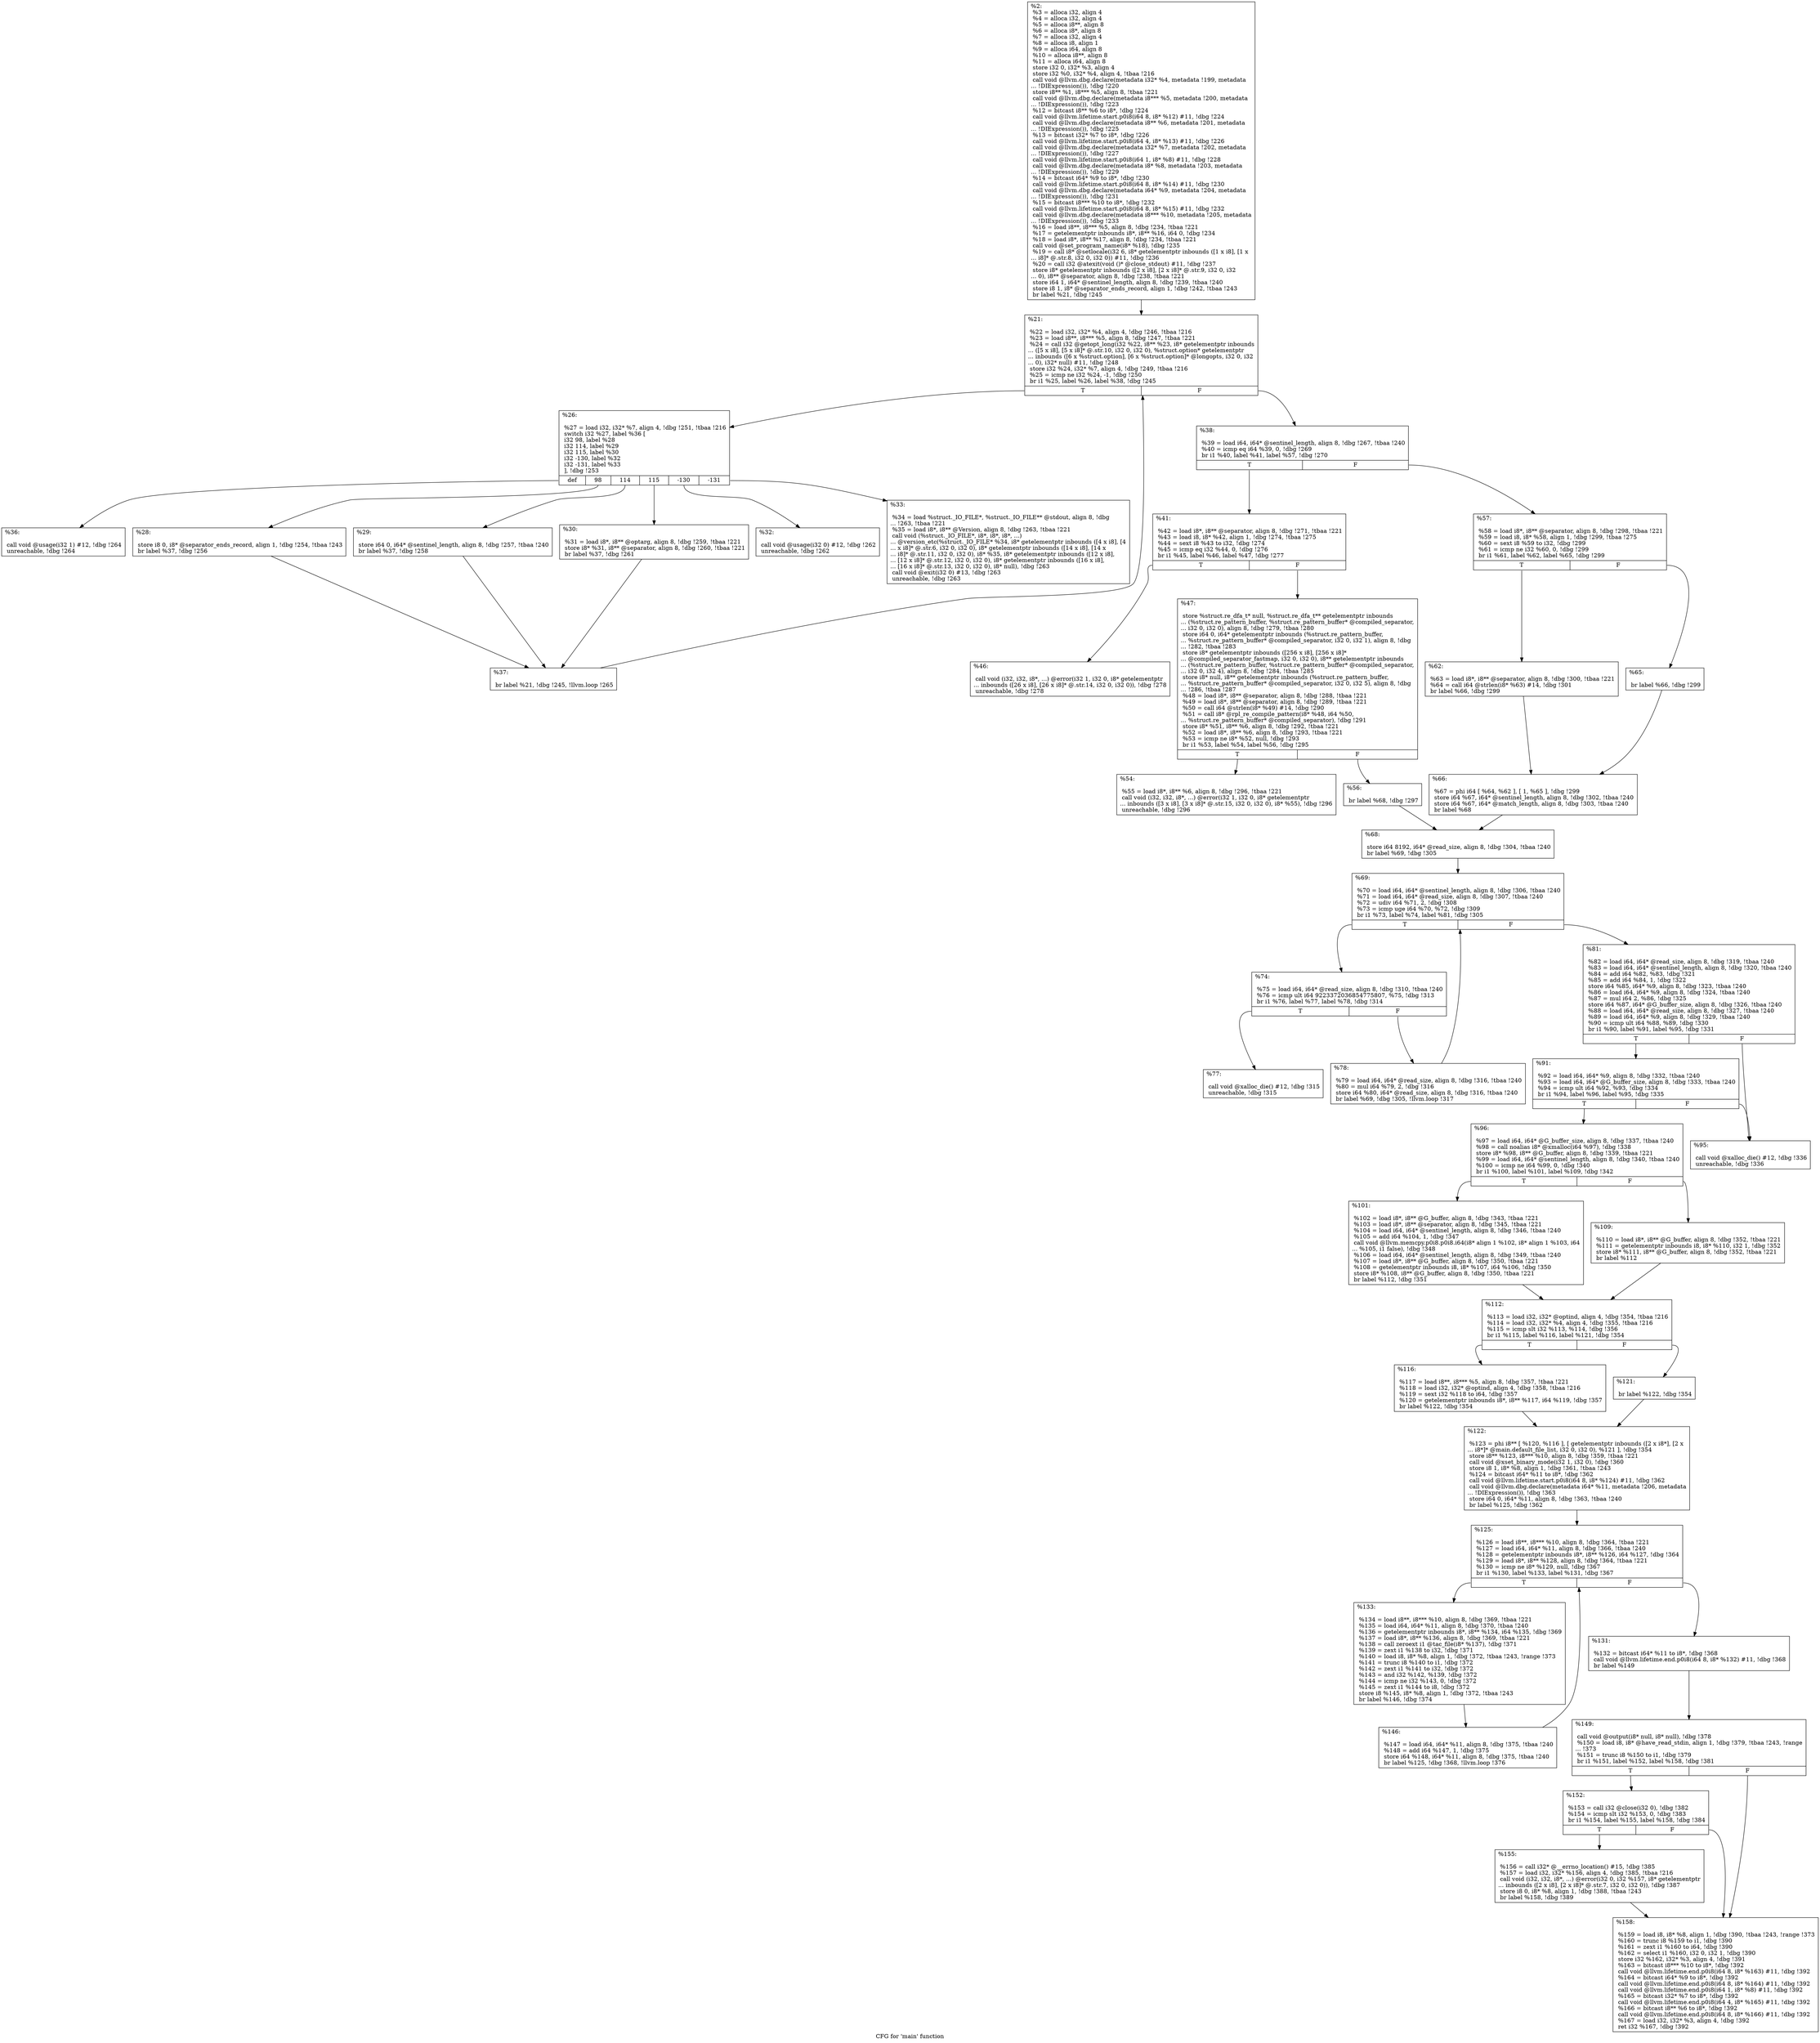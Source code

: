 digraph "CFG for 'main' function" {
	label="CFG for 'main' function";

	Node0x252b7f0 [shape=record,label="{%2:\l  %3 = alloca i32, align 4\l  %4 = alloca i32, align 4\l  %5 = alloca i8**, align 8\l  %6 = alloca i8*, align 8\l  %7 = alloca i32, align 4\l  %8 = alloca i8, align 1\l  %9 = alloca i64, align 8\l  %10 = alloca i8**, align 8\l  %11 = alloca i64, align 8\l  store i32 0, i32* %3, align 4\l  store i32 %0, i32* %4, align 4, !tbaa !216\l  call void @llvm.dbg.declare(metadata i32* %4, metadata !199, metadata\l... !DIExpression()), !dbg !220\l  store i8** %1, i8*** %5, align 8, !tbaa !221\l  call void @llvm.dbg.declare(metadata i8*** %5, metadata !200, metadata\l... !DIExpression()), !dbg !223\l  %12 = bitcast i8** %6 to i8*, !dbg !224\l  call void @llvm.lifetime.start.p0i8(i64 8, i8* %12) #11, !dbg !224\l  call void @llvm.dbg.declare(metadata i8** %6, metadata !201, metadata\l... !DIExpression()), !dbg !225\l  %13 = bitcast i32* %7 to i8*, !dbg !226\l  call void @llvm.lifetime.start.p0i8(i64 4, i8* %13) #11, !dbg !226\l  call void @llvm.dbg.declare(metadata i32* %7, metadata !202, metadata\l... !DIExpression()), !dbg !227\l  call void @llvm.lifetime.start.p0i8(i64 1, i8* %8) #11, !dbg !228\l  call void @llvm.dbg.declare(metadata i8* %8, metadata !203, metadata\l... !DIExpression()), !dbg !229\l  %14 = bitcast i64* %9 to i8*, !dbg !230\l  call void @llvm.lifetime.start.p0i8(i64 8, i8* %14) #11, !dbg !230\l  call void @llvm.dbg.declare(metadata i64* %9, metadata !204, metadata\l... !DIExpression()), !dbg !231\l  %15 = bitcast i8*** %10 to i8*, !dbg !232\l  call void @llvm.lifetime.start.p0i8(i64 8, i8* %15) #11, !dbg !232\l  call void @llvm.dbg.declare(metadata i8*** %10, metadata !205, metadata\l... !DIExpression()), !dbg !233\l  %16 = load i8**, i8*** %5, align 8, !dbg !234, !tbaa !221\l  %17 = getelementptr inbounds i8*, i8** %16, i64 0, !dbg !234\l  %18 = load i8*, i8** %17, align 8, !dbg !234, !tbaa !221\l  call void @set_program_name(i8* %18), !dbg !235\l  %19 = call i8* @setlocale(i32 6, i8* getelementptr inbounds ([1 x i8], [1 x\l... i8]* @.str.8, i32 0, i32 0)) #11, !dbg !236\l  %20 = call i32 @atexit(void ()* @close_stdout) #11, !dbg !237\l  store i8* getelementptr inbounds ([2 x i8], [2 x i8]* @.str.9, i32 0, i32\l... 0), i8** @separator, align 8, !dbg !238, !tbaa !221\l  store i64 1, i64* @sentinel_length, align 8, !dbg !239, !tbaa !240\l  store i8 1, i8* @separator_ends_record, align 1, !dbg !242, !tbaa !243\l  br label %21, !dbg !245\l}"];
	Node0x252b7f0 -> Node0x252b9a0;
	Node0x252b9a0 [shape=record,label="{%21:\l\l  %22 = load i32, i32* %4, align 4, !dbg !246, !tbaa !216\l  %23 = load i8**, i8*** %5, align 8, !dbg !247, !tbaa !221\l  %24 = call i32 @getopt_long(i32 %22, i8** %23, i8* getelementptr inbounds\l... ([5 x i8], [5 x i8]* @.str.10, i32 0, i32 0), %struct.option* getelementptr\l... inbounds ([6 x %struct.option], [6 x %struct.option]* @longopts, i32 0, i32\l... 0), i32* null) #11, !dbg !248\l  store i32 %24, i32* %7, align 4, !dbg !249, !tbaa !216\l  %25 = icmp ne i32 %24, -1, !dbg !250\l  br i1 %25, label %26, label %38, !dbg !245\l|{<s0>T|<s1>F}}"];
	Node0x252b9a0:s0 -> Node0x252b9f0;
	Node0x252b9a0:s1 -> Node0x252bc70;
	Node0x252b9f0 [shape=record,label="{%26:\l\l  %27 = load i32, i32* %7, align 4, !dbg !251, !tbaa !216\l  switch i32 %27, label %36 [\l    i32 98, label %28\l    i32 114, label %29\l    i32 115, label %30\l    i32 -130, label %32\l    i32 -131, label %33\l  ], !dbg !253\l|{<s0>def|<s1>98|<s2>114|<s3>115|<s4>-130|<s5>-131}}"];
	Node0x252b9f0:s0 -> Node0x252bbd0;
	Node0x252b9f0:s1 -> Node0x252ba40;
	Node0x252b9f0:s2 -> Node0x252ba90;
	Node0x252b9f0:s3 -> Node0x252bae0;
	Node0x252b9f0:s4 -> Node0x252bb30;
	Node0x252b9f0:s5 -> Node0x252bb80;
	Node0x252ba40 [shape=record,label="{%28:\l\l  store i8 0, i8* @separator_ends_record, align 1, !dbg !254, !tbaa !243\l  br label %37, !dbg !256\l}"];
	Node0x252ba40 -> Node0x252bc20;
	Node0x252ba90 [shape=record,label="{%29:\l\l  store i64 0, i64* @sentinel_length, align 8, !dbg !257, !tbaa !240\l  br label %37, !dbg !258\l}"];
	Node0x252ba90 -> Node0x252bc20;
	Node0x252bae0 [shape=record,label="{%30:\l\l  %31 = load i8*, i8** @optarg, align 8, !dbg !259, !tbaa !221\l  store i8* %31, i8** @separator, align 8, !dbg !260, !tbaa !221\l  br label %37, !dbg !261\l}"];
	Node0x252bae0 -> Node0x252bc20;
	Node0x252bb30 [shape=record,label="{%32:\l\l  call void @usage(i32 0) #12, !dbg !262\l  unreachable, !dbg !262\l}"];
	Node0x252bb80 [shape=record,label="{%33:\l\l  %34 = load %struct._IO_FILE*, %struct._IO_FILE** @stdout, align 8, !dbg\l... !263, !tbaa !221\l  %35 = load i8*, i8** @Version, align 8, !dbg !263, !tbaa !221\l  call void (%struct._IO_FILE*, i8*, i8*, i8*, ...)\l... @version_etc(%struct._IO_FILE* %34, i8* getelementptr inbounds ([4 x i8], [4\l... x i8]* @.str.6, i32 0, i32 0), i8* getelementptr inbounds ([14 x i8], [14 x\l... i8]* @.str.11, i32 0, i32 0), i8* %35, i8* getelementptr inbounds ([12 x i8],\l... [12 x i8]* @.str.12, i32 0, i32 0), i8* getelementptr inbounds ([16 x i8],\l... [16 x i8]* @.str.13, i32 0, i32 0), i8* null), !dbg !263\l  call void @exit(i32 0) #13, !dbg !263\l  unreachable, !dbg !263\l}"];
	Node0x252bbd0 [shape=record,label="{%36:\l\l  call void @usage(i32 1) #12, !dbg !264\l  unreachable, !dbg !264\l}"];
	Node0x252bc20 [shape=record,label="{%37:\l\l  br label %21, !dbg !245, !llvm.loop !265\l}"];
	Node0x252bc20 -> Node0x252b9a0;
	Node0x252bc70 [shape=record,label="{%38:\l\l  %39 = load i64, i64* @sentinel_length, align 8, !dbg !267, !tbaa !240\l  %40 = icmp eq i64 %39, 0, !dbg !269\l  br i1 %40, label %41, label %57, !dbg !270\l|{<s0>T|<s1>F}}"];
	Node0x252bc70:s0 -> Node0x252bcc0;
	Node0x252bc70:s1 -> Node0x252be50;
	Node0x252bcc0 [shape=record,label="{%41:\l\l  %42 = load i8*, i8** @separator, align 8, !dbg !271, !tbaa !221\l  %43 = load i8, i8* %42, align 1, !dbg !274, !tbaa !275\l  %44 = sext i8 %43 to i32, !dbg !274\l  %45 = icmp eq i32 %44, 0, !dbg !276\l  br i1 %45, label %46, label %47, !dbg !277\l|{<s0>T|<s1>F}}"];
	Node0x252bcc0:s0 -> Node0x252bd10;
	Node0x252bcc0:s1 -> Node0x252bd60;
	Node0x252bd10 [shape=record,label="{%46:\l\l  call void (i32, i32, i8*, ...) @error(i32 1, i32 0, i8* getelementptr\l... inbounds ([26 x i8], [26 x i8]* @.str.14, i32 0, i32 0)), !dbg !278\l  unreachable, !dbg !278\l}"];
	Node0x252bd60 [shape=record,label="{%47:\l\l  store %struct.re_dfa_t* null, %struct.re_dfa_t** getelementptr inbounds\l... (%struct.re_pattern_buffer, %struct.re_pattern_buffer* @compiled_separator,\l... i32 0, i32 0), align 8, !dbg !279, !tbaa !280\l  store i64 0, i64* getelementptr inbounds (%struct.re_pattern_buffer,\l... %struct.re_pattern_buffer* @compiled_separator, i32 0, i32 1), align 8, !dbg\l... !282, !tbaa !283\l  store i8* getelementptr inbounds ([256 x i8], [256 x i8]*\l... @compiled_separator_fastmap, i32 0, i32 0), i8** getelementptr inbounds\l... (%struct.re_pattern_buffer, %struct.re_pattern_buffer* @compiled_separator,\l... i32 0, i32 4), align 8, !dbg !284, !tbaa !285\l  store i8* null, i8** getelementptr inbounds (%struct.re_pattern_buffer,\l... %struct.re_pattern_buffer* @compiled_separator, i32 0, i32 5), align 8, !dbg\l... !286, !tbaa !287\l  %48 = load i8*, i8** @separator, align 8, !dbg !288, !tbaa !221\l  %49 = load i8*, i8** @separator, align 8, !dbg !289, !tbaa !221\l  %50 = call i64 @strlen(i8* %49) #14, !dbg !290\l  %51 = call i8* @rpl_re_compile_pattern(i8* %48, i64 %50,\l... %struct.re_pattern_buffer* @compiled_separator), !dbg !291\l  store i8* %51, i8** %6, align 8, !dbg !292, !tbaa !221\l  %52 = load i8*, i8** %6, align 8, !dbg !293, !tbaa !221\l  %53 = icmp ne i8* %52, null, !dbg !293\l  br i1 %53, label %54, label %56, !dbg !295\l|{<s0>T|<s1>F}}"];
	Node0x252bd60:s0 -> Node0x252bdb0;
	Node0x252bd60:s1 -> Node0x252be00;
	Node0x252bdb0 [shape=record,label="{%54:\l\l  %55 = load i8*, i8** %6, align 8, !dbg !296, !tbaa !221\l  call void (i32, i32, i8*, ...) @error(i32 1, i32 0, i8* getelementptr\l... inbounds ([3 x i8], [3 x i8]* @.str.15, i32 0, i32 0), i8* %55), !dbg !296\l  unreachable, !dbg !296\l}"];
	Node0x252be00 [shape=record,label="{%56:\l\l  br label %68, !dbg !297\l}"];
	Node0x252be00 -> Node0x252bf90;
	Node0x252be50 [shape=record,label="{%57:\l\l  %58 = load i8*, i8** @separator, align 8, !dbg !298, !tbaa !221\l  %59 = load i8, i8* %58, align 1, !dbg !299, !tbaa !275\l  %60 = sext i8 %59 to i32, !dbg !299\l  %61 = icmp ne i32 %60, 0, !dbg !299\l  br i1 %61, label %62, label %65, !dbg !299\l|{<s0>T|<s1>F}}"];
	Node0x252be50:s0 -> Node0x252bea0;
	Node0x252be50:s1 -> Node0x252bef0;
	Node0x252bea0 [shape=record,label="{%62:\l\l  %63 = load i8*, i8** @separator, align 8, !dbg !300, !tbaa !221\l  %64 = call i64 @strlen(i8* %63) #14, !dbg !301\l  br label %66, !dbg !299\l}"];
	Node0x252bea0 -> Node0x252bf40;
	Node0x252bef0 [shape=record,label="{%65:\l\l  br label %66, !dbg !299\l}"];
	Node0x252bef0 -> Node0x252bf40;
	Node0x252bf40 [shape=record,label="{%66:\l\l  %67 = phi i64 [ %64, %62 ], [ 1, %65 ], !dbg !299\l  store i64 %67, i64* @sentinel_length, align 8, !dbg !302, !tbaa !240\l  store i64 %67, i64* @match_length, align 8, !dbg !303, !tbaa !240\l  br label %68\l}"];
	Node0x252bf40 -> Node0x252bf90;
	Node0x252bf90 [shape=record,label="{%68:\l\l  store i64 8192, i64* @read_size, align 8, !dbg !304, !tbaa !240\l  br label %69, !dbg !305\l}"];
	Node0x252bf90 -> Node0x252bfe0;
	Node0x252bfe0 [shape=record,label="{%69:\l\l  %70 = load i64, i64* @sentinel_length, align 8, !dbg !306, !tbaa !240\l  %71 = load i64, i64* @read_size, align 8, !dbg !307, !tbaa !240\l  %72 = udiv i64 %71, 2, !dbg !308\l  %73 = icmp uge i64 %70, %72, !dbg !309\l  br i1 %73, label %74, label %81, !dbg !305\l|{<s0>T|<s1>F}}"];
	Node0x252bfe0:s0 -> Node0x252c030;
	Node0x252bfe0:s1 -> Node0x252c120;
	Node0x252c030 [shape=record,label="{%74:\l\l  %75 = load i64, i64* @read_size, align 8, !dbg !310, !tbaa !240\l  %76 = icmp ult i64 9223372036854775807, %75, !dbg !313\l  br i1 %76, label %77, label %78, !dbg !314\l|{<s0>T|<s1>F}}"];
	Node0x252c030:s0 -> Node0x252c080;
	Node0x252c030:s1 -> Node0x252c0d0;
	Node0x252c080 [shape=record,label="{%77:\l\l  call void @xalloc_die() #12, !dbg !315\l  unreachable, !dbg !315\l}"];
	Node0x252c0d0 [shape=record,label="{%78:\l\l  %79 = load i64, i64* @read_size, align 8, !dbg !316, !tbaa !240\l  %80 = mul i64 %79, 2, !dbg !316\l  store i64 %80, i64* @read_size, align 8, !dbg !316, !tbaa !240\l  br label %69, !dbg !305, !llvm.loop !317\l}"];
	Node0x252c0d0 -> Node0x252bfe0;
	Node0x252c120 [shape=record,label="{%81:\l\l  %82 = load i64, i64* @read_size, align 8, !dbg !319, !tbaa !240\l  %83 = load i64, i64* @sentinel_length, align 8, !dbg !320, !tbaa !240\l  %84 = add i64 %82, %83, !dbg !321\l  %85 = add i64 %84, 1, !dbg !322\l  store i64 %85, i64* %9, align 8, !dbg !323, !tbaa !240\l  %86 = load i64, i64* %9, align 8, !dbg !324, !tbaa !240\l  %87 = mul i64 2, %86, !dbg !325\l  store i64 %87, i64* @G_buffer_size, align 8, !dbg !326, !tbaa !240\l  %88 = load i64, i64* @read_size, align 8, !dbg !327, !tbaa !240\l  %89 = load i64, i64* %9, align 8, !dbg !329, !tbaa !240\l  %90 = icmp ult i64 %88, %89, !dbg !330\l  br i1 %90, label %91, label %95, !dbg !331\l|{<s0>T|<s1>F}}"];
	Node0x252c120:s0 -> Node0x252c170;
	Node0x252c120:s1 -> Node0x252c1c0;
	Node0x252c170 [shape=record,label="{%91:\l\l  %92 = load i64, i64* %9, align 8, !dbg !332, !tbaa !240\l  %93 = load i64, i64* @G_buffer_size, align 8, !dbg !333, !tbaa !240\l  %94 = icmp ult i64 %92, %93, !dbg !334\l  br i1 %94, label %96, label %95, !dbg !335\l|{<s0>T|<s1>F}}"];
	Node0x252c170:s0 -> Node0x252c210;
	Node0x252c170:s1 -> Node0x252c1c0;
	Node0x252c1c0 [shape=record,label="{%95:\l\l  call void @xalloc_die() #12, !dbg !336\l  unreachable, !dbg !336\l}"];
	Node0x252c210 [shape=record,label="{%96:\l\l  %97 = load i64, i64* @G_buffer_size, align 8, !dbg !337, !tbaa !240\l  %98 = call noalias i8* @xmalloc(i64 %97), !dbg !338\l  store i8* %98, i8** @G_buffer, align 8, !dbg !339, !tbaa !221\l  %99 = load i64, i64* @sentinel_length, align 8, !dbg !340, !tbaa !240\l  %100 = icmp ne i64 %99, 0, !dbg !340\l  br i1 %100, label %101, label %109, !dbg !342\l|{<s0>T|<s1>F}}"];
	Node0x252c210:s0 -> Node0x252c260;
	Node0x252c210:s1 -> Node0x252c2b0;
	Node0x252c260 [shape=record,label="{%101:\l\l  %102 = load i8*, i8** @G_buffer, align 8, !dbg !343, !tbaa !221\l  %103 = load i8*, i8** @separator, align 8, !dbg !345, !tbaa !221\l  %104 = load i64, i64* @sentinel_length, align 8, !dbg !346, !tbaa !240\l  %105 = add i64 %104, 1, !dbg !347\l  call void @llvm.memcpy.p0i8.p0i8.i64(i8* align 1 %102, i8* align 1 %103, i64\l... %105, i1 false), !dbg !348\l  %106 = load i64, i64* @sentinel_length, align 8, !dbg !349, !tbaa !240\l  %107 = load i8*, i8** @G_buffer, align 8, !dbg !350, !tbaa !221\l  %108 = getelementptr inbounds i8, i8* %107, i64 %106, !dbg !350\l  store i8* %108, i8** @G_buffer, align 8, !dbg !350, !tbaa !221\l  br label %112, !dbg !351\l}"];
	Node0x252c260 -> Node0x252c300;
	Node0x252c2b0 [shape=record,label="{%109:\l\l  %110 = load i8*, i8** @G_buffer, align 8, !dbg !352, !tbaa !221\l  %111 = getelementptr inbounds i8, i8* %110, i32 1, !dbg !352\l  store i8* %111, i8** @G_buffer, align 8, !dbg !352, !tbaa !221\l  br label %112\l}"];
	Node0x252c2b0 -> Node0x252c300;
	Node0x252c300 [shape=record,label="{%112:\l\l  %113 = load i32, i32* @optind, align 4, !dbg !354, !tbaa !216\l  %114 = load i32, i32* %4, align 4, !dbg !355, !tbaa !216\l  %115 = icmp slt i32 %113, %114, !dbg !356\l  br i1 %115, label %116, label %121, !dbg !354\l|{<s0>T|<s1>F}}"];
	Node0x252c300:s0 -> Node0x252c350;
	Node0x252c300:s1 -> Node0x252c3a0;
	Node0x252c350 [shape=record,label="{%116:\l\l  %117 = load i8**, i8*** %5, align 8, !dbg !357, !tbaa !221\l  %118 = load i32, i32* @optind, align 4, !dbg !358, !tbaa !216\l  %119 = sext i32 %118 to i64, !dbg !357\l  %120 = getelementptr inbounds i8*, i8** %117, i64 %119, !dbg !357\l  br label %122, !dbg !354\l}"];
	Node0x252c350 -> Node0x252c3f0;
	Node0x252c3a0 [shape=record,label="{%121:\l\l  br label %122, !dbg !354\l}"];
	Node0x252c3a0 -> Node0x252c3f0;
	Node0x252c3f0 [shape=record,label="{%122:\l\l  %123 = phi i8** [ %120, %116 ], [ getelementptr inbounds ([2 x i8*], [2 x\l... i8*]* @main.default_file_list, i32 0, i32 0), %121 ], !dbg !354\l  store i8** %123, i8*** %10, align 8, !dbg !359, !tbaa !221\l  call void @xset_binary_mode(i32 1, i32 0), !dbg !360\l  store i8 1, i8* %8, align 1, !dbg !361, !tbaa !243\l  %124 = bitcast i64* %11 to i8*, !dbg !362\l  call void @llvm.lifetime.start.p0i8(i64 8, i8* %124) #11, !dbg !362\l  call void @llvm.dbg.declare(metadata i64* %11, metadata !206, metadata\l... !DIExpression()), !dbg !363\l  store i64 0, i64* %11, align 8, !dbg !363, !tbaa !240\l  br label %125, !dbg !362\l}"];
	Node0x252c3f0 -> Node0x252c440;
	Node0x252c440 [shape=record,label="{%125:\l\l  %126 = load i8**, i8*** %10, align 8, !dbg !364, !tbaa !221\l  %127 = load i64, i64* %11, align 8, !dbg !366, !tbaa !240\l  %128 = getelementptr inbounds i8*, i8** %126, i64 %127, !dbg !364\l  %129 = load i8*, i8** %128, align 8, !dbg !364, !tbaa !221\l  %130 = icmp ne i8* %129, null, !dbg !367\l  br i1 %130, label %133, label %131, !dbg !367\l|{<s0>T|<s1>F}}"];
	Node0x252c440:s0 -> Node0x252c4e0;
	Node0x252c440:s1 -> Node0x252c490;
	Node0x252c490 [shape=record,label="{%131:\l\l  %132 = bitcast i64* %11 to i8*, !dbg !368\l  call void @llvm.lifetime.end.p0i8(i64 8, i8* %132) #11, !dbg !368\l  br label %149\l}"];
	Node0x252c490 -> Node0x252c580;
	Node0x252c4e0 [shape=record,label="{%133:\l\l  %134 = load i8**, i8*** %10, align 8, !dbg !369, !tbaa !221\l  %135 = load i64, i64* %11, align 8, !dbg !370, !tbaa !240\l  %136 = getelementptr inbounds i8*, i8** %134, i64 %135, !dbg !369\l  %137 = load i8*, i8** %136, align 8, !dbg !369, !tbaa !221\l  %138 = call zeroext i1 @tac_file(i8* %137), !dbg !371\l  %139 = zext i1 %138 to i32, !dbg !371\l  %140 = load i8, i8* %8, align 1, !dbg !372, !tbaa !243, !range !373\l  %141 = trunc i8 %140 to i1, !dbg !372\l  %142 = zext i1 %141 to i32, !dbg !372\l  %143 = and i32 %142, %139, !dbg !372\l  %144 = icmp ne i32 %143, 0, !dbg !372\l  %145 = zext i1 %144 to i8, !dbg !372\l  store i8 %145, i8* %8, align 1, !dbg !372, !tbaa !243\l  br label %146, !dbg !374\l}"];
	Node0x252c4e0 -> Node0x252c530;
	Node0x252c530 [shape=record,label="{%146:\l\l  %147 = load i64, i64* %11, align 8, !dbg !375, !tbaa !240\l  %148 = add i64 %147, 1, !dbg !375\l  store i64 %148, i64* %11, align 8, !dbg !375, !tbaa !240\l  br label %125, !dbg !368, !llvm.loop !376\l}"];
	Node0x252c530 -> Node0x252c440;
	Node0x252c580 [shape=record,label="{%149:\l\l  call void @output(i8* null, i8* null), !dbg !378\l  %150 = load i8, i8* @have_read_stdin, align 1, !dbg !379, !tbaa !243, !range\l... !373\l  %151 = trunc i8 %150 to i1, !dbg !379\l  br i1 %151, label %152, label %158, !dbg !381\l|{<s0>T|<s1>F}}"];
	Node0x252c580:s0 -> Node0x252c5d0;
	Node0x252c580:s1 -> Node0x252c670;
	Node0x252c5d0 [shape=record,label="{%152:\l\l  %153 = call i32 @close(i32 0), !dbg !382\l  %154 = icmp slt i32 %153, 0, !dbg !383\l  br i1 %154, label %155, label %158, !dbg !384\l|{<s0>T|<s1>F}}"];
	Node0x252c5d0:s0 -> Node0x252c620;
	Node0x252c5d0:s1 -> Node0x252c670;
	Node0x252c620 [shape=record,label="{%155:\l\l  %156 = call i32* @__errno_location() #15, !dbg !385\l  %157 = load i32, i32* %156, align 4, !dbg !385, !tbaa !216\l  call void (i32, i32, i8*, ...) @error(i32 0, i32 %157, i8* getelementptr\l... inbounds ([2 x i8], [2 x i8]* @.str.7, i32 0, i32 0)), !dbg !387\l  store i8 0, i8* %8, align 1, !dbg !388, !tbaa !243\l  br label %158, !dbg !389\l}"];
	Node0x252c620 -> Node0x252c670;
	Node0x252c670 [shape=record,label="{%158:\l\l  %159 = load i8, i8* %8, align 1, !dbg !390, !tbaa !243, !range !373\l  %160 = trunc i8 %159 to i1, !dbg !390\l  %161 = zext i1 %160 to i64, !dbg !390\l  %162 = select i1 %160, i32 0, i32 1, !dbg !390\l  store i32 %162, i32* %3, align 4, !dbg !391\l  %163 = bitcast i8*** %10 to i8*, !dbg !392\l  call void @llvm.lifetime.end.p0i8(i64 8, i8* %163) #11, !dbg !392\l  %164 = bitcast i64* %9 to i8*, !dbg !392\l  call void @llvm.lifetime.end.p0i8(i64 8, i8* %164) #11, !dbg !392\l  call void @llvm.lifetime.end.p0i8(i64 1, i8* %8) #11, !dbg !392\l  %165 = bitcast i32* %7 to i8*, !dbg !392\l  call void @llvm.lifetime.end.p0i8(i64 4, i8* %165) #11, !dbg !392\l  %166 = bitcast i8** %6 to i8*, !dbg !392\l  call void @llvm.lifetime.end.p0i8(i64 8, i8* %166) #11, !dbg !392\l  %167 = load i32, i32* %3, align 4, !dbg !392\l  ret i32 %167, !dbg !392\l}"];
}
